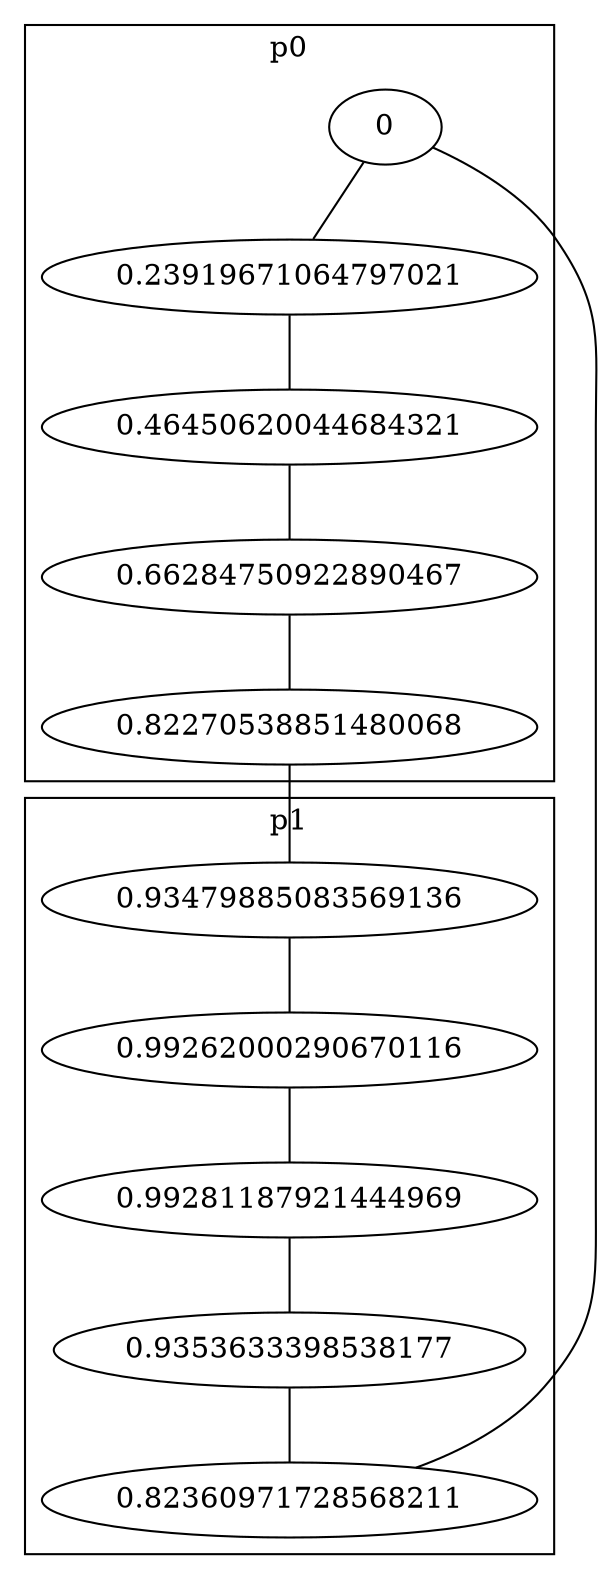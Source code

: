 digraph g {
  subgraph cluster_0 {
    label="p0";
    n0[label=0];
    n1[label=0.23919671064797021];
    n2[label=0.46450620044684321];
    n3[label=0.66284750922890467];
    n4[label=0.82270538851480068];
  }

  n0 -> n9 [dir=none];
  n0 -> n1 [dir=none];
  n1 -> n2 [dir=none];
  n2 -> n3 [dir=none];
  n3 -> n4 [dir=none];
  n4 -> n5 [dir=none];

  subgraph cluster_1 {
    label="p1";
    n5[label=0.93479885083569136];
    n6[label=0.99262000290670116];
    n7[label=0.99281187921444969];
    n8[label=0.9353633398538177];
    n9[label=0.82360971728568211];
  }

  n5 -> n6 [dir=none];
  n6 -> n7 [dir=none];
  n7 -> n8 [dir=none];
  n8 -> n9 [dir=none];
}
